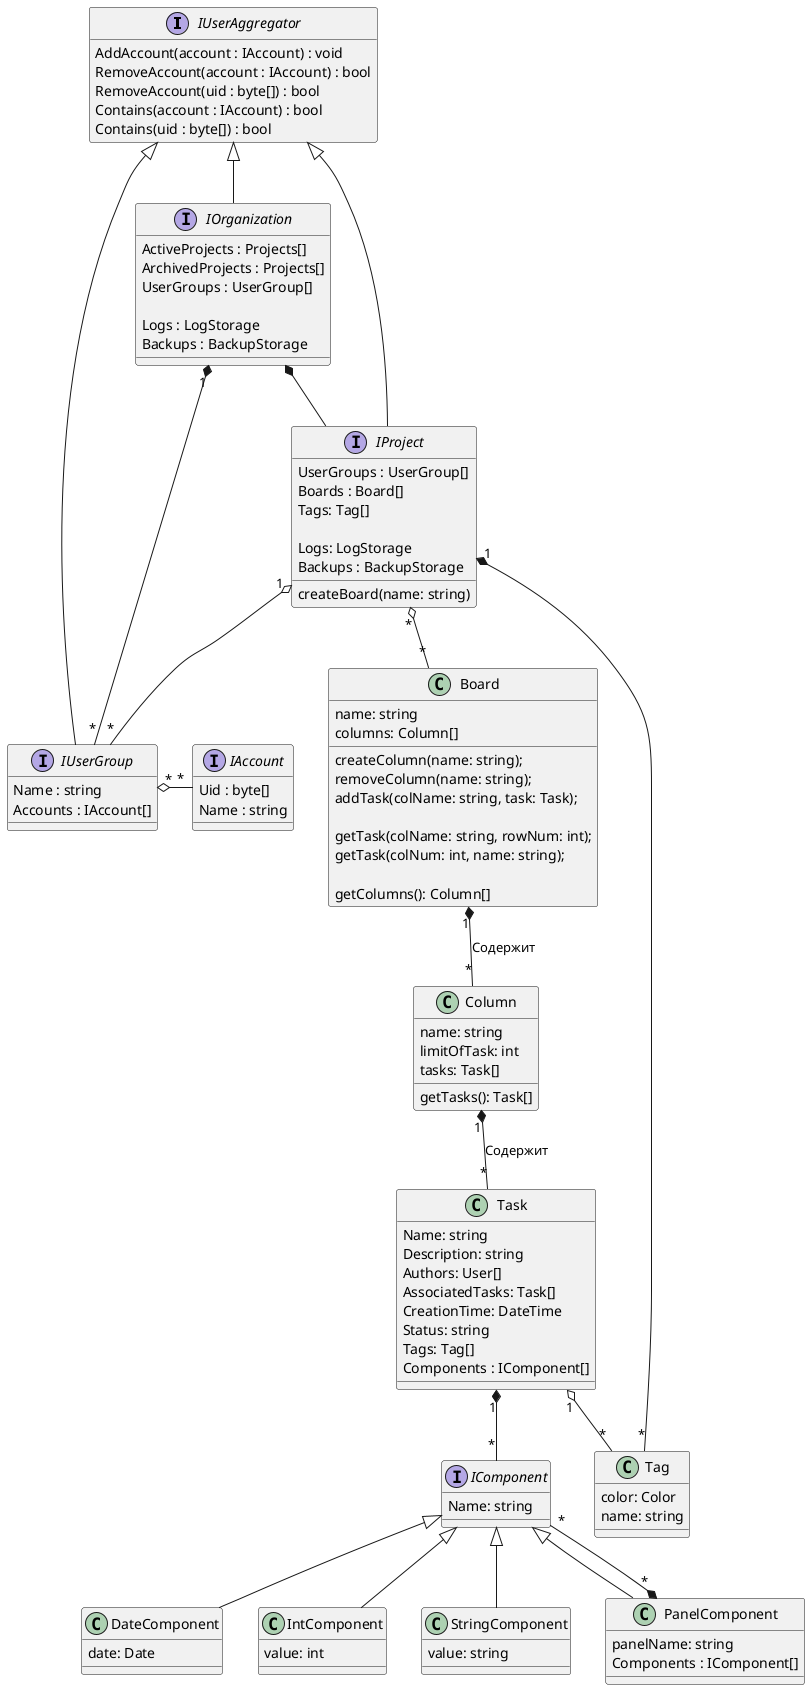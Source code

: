 @startumlProject

interface IUserAggregator {
    AddAccount(account : IAccount) : void
    RemoveAccount(account : IAccount) : bool
    RemoveAccount(uid : byte[]) : bool
    Contains(account : IAccount) : bool
    Contains(uid : byte[]) : bool
}
hide IUserAggregator fields

'''''''''''''''''''''''''''''''''''''''''''''''''''''''''''''''''''''''' ACCOUNTS

interface IUserGroup {
    Name : string
    Accounts : IAccount[]
}
IUserAggregator <|-- IUserGroup
IOrganization "1" *-- "*" IUserGroup
IProject "1" o-- "*" IUserGroup

interface IAccount {
    Uid : byte[]    
    Name : string
}
IUserGroup "*" o- "*" IAccount

'''''''''''''''''''''''''''''''''''''''''''''''''''''''''''''''''''''''' ORGANIZATION

interface IOrganization {
    ActiveProjects : Projects[]
    ArchivedProjects : Projects[]
    UserGroups : UserGroup[]
     
    Logs : LogStorage
    Backups : BackupStorage
}
IUserAggregator <|-- IOrganization

'''''''''''''''''''''''''''''''''''''''''''''''''''''''''''''''''''''''' PROJECT

interface IProject 
{
    UserGroups : UserGroup[]
    Boards : Board[]
    Tags: Tag[]

    Logs: LogStorage
    Backups : BackupStorage

    createBoard(name: string)
}
IUserAggregator <|-- IProject
IOrganization *-- IProject

'class Project
'{
'
'}
'IProject <|-- Project

'''''''''''''''''''''''''''''''''''''''''''''''''''''''''''''''''''''''' BOARD

class Board
{
    name: string
    columns: Column[]

    createColumn(name: string);
    removeColumn(name: string);
    addTask(colName: string, task: Task);

    ''''''''''''''' ????
    getTask(colName: string, rowNum: int); 
    getTask(colNum: int, name: string);
    '''''''''''''''

    getColumns(): Column[]
}
IProject "*" o-- "*" Board

'''''''''''''''''''''''''''''

class Column
{
    name: string
    limitOfTask: int
    tasks: Task[]

    getTasks(): Task[]
}

'''''''''''''''''''''''''''''

class Task
{
    Name: string
    Description: string
    Authors: User[]
    AssociatedTasks: Task[]
    CreationTime: DateTime
    Status: string
    Tags: Tag[]
    Components : IComponent[]
}

Task "1" *-- "*" IComponent

'''''''''''''''''''''''''''''

interface IComponent
{
    Name: string
}

class DateComponent
{
    date: Date
}

class IntComponent
{
    value: int
}

class StringComponent
{
    value: string
}

class PanelComponent
{
    panelName: string
    Components : IComponent[]
}

IComponent <|-- DateComponent
IComponent <|-- IntComponent
IComponent <|-- StringComponent
IComponent <|-- PanelComponent
PanelComponent "*" *-- "*" IComponent

'''''''''''''''''''''''''''''```

class Tag
{
    color: Color
    name: string
}
IProject "1" *-- "*" Tag

Board "1" *-- "*" Column : Содержит
Column "1" *-- "*" Task : Содержит
Task "1" o-- "*" Tag

@enduml